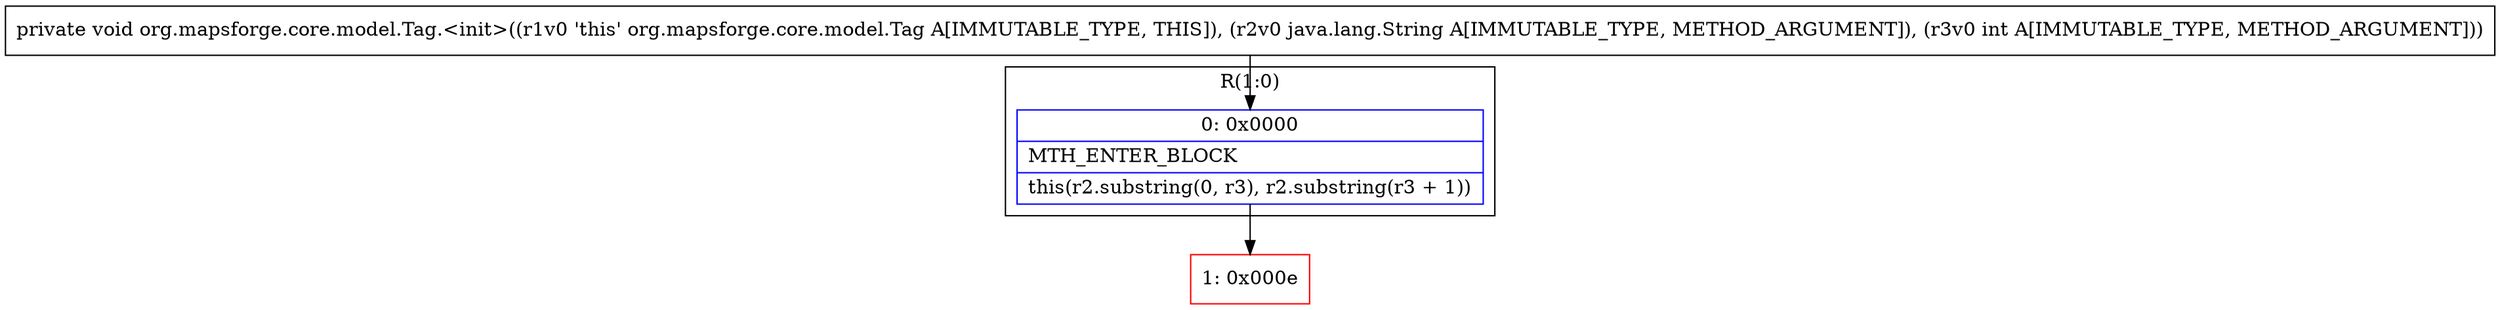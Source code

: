 digraph "CFG fororg.mapsforge.core.model.Tag.\<init\>(Ljava\/lang\/String;I)V" {
subgraph cluster_Region_250330991 {
label = "R(1:0)";
node [shape=record,color=blue];
Node_0 [shape=record,label="{0\:\ 0x0000|MTH_ENTER_BLOCK\l|this(r2.substring(0, r3), r2.substring(r3 + 1))\l}"];
}
Node_1 [shape=record,color=red,label="{1\:\ 0x000e}"];
MethodNode[shape=record,label="{private void org.mapsforge.core.model.Tag.\<init\>((r1v0 'this' org.mapsforge.core.model.Tag A[IMMUTABLE_TYPE, THIS]), (r2v0 java.lang.String A[IMMUTABLE_TYPE, METHOD_ARGUMENT]), (r3v0 int A[IMMUTABLE_TYPE, METHOD_ARGUMENT])) }"];
MethodNode -> Node_0;
Node_0 -> Node_1;
}

